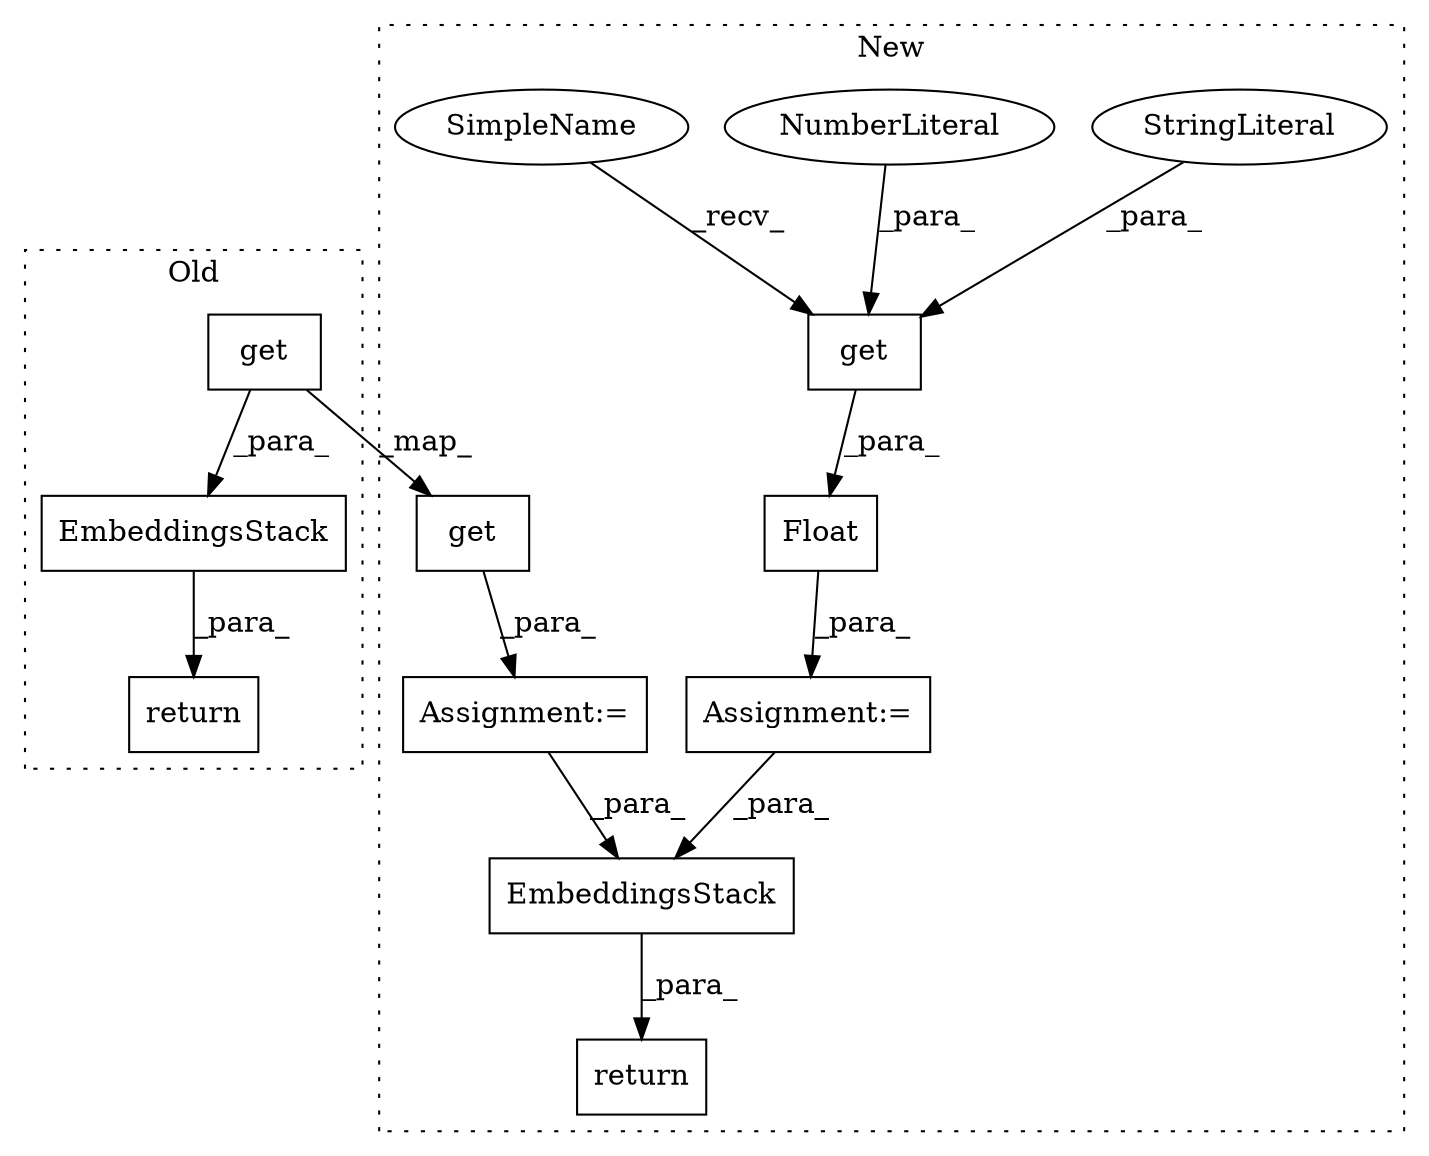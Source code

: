 digraph G {
subgraph cluster0 {
1 [label="EmbeddingsStack" a="32" s="12912,12982" l="16,1" shape="box"];
4 [label="get" a="32" s="12946,12981" l="4,1" shape="box"];
10 [label="return" a="41" s="12905" l="7" shape="box"];
label = "Old";
style="dotted";
}
subgraph cluster1 {
2 [label="get" a="32" s="13742,13770" l="4,1" shape="box"];
3 [label="EmbeddingsStack" a="32" s="13825,13885" l="16,1" shape="box"];
5 [label="get" a="32" s="13668,13703" l="4,1" shape="box"];
6 [label="Assignment:=" a="7" s="13660" l="1" shape="box"];
7 [label="Assignment:=" a="7" s="13728" l="1" shape="box"];
8 [label="StringLiteral" a="45" s="13746" l="20" shape="ellipse"];
9 [label="return" a="41" s="13818" l="7" shape="box"];
11 [label="Float" a="32" s="13729,13771" l="6,1" shape="box"];
12 [label="NumberLiteral" a="34" s="13767" l="3" shape="ellipse"];
13 [label="SimpleName" a="42" s="13735" l="6" shape="ellipse"];
label = "New";
style="dotted";
}
1 -> 10 [label="_para_"];
2 -> 11 [label="_para_"];
3 -> 9 [label="_para_"];
4 -> 1 [label="_para_"];
4 -> 5 [label="_map_"];
5 -> 6 [label="_para_"];
6 -> 3 [label="_para_"];
7 -> 3 [label="_para_"];
8 -> 2 [label="_para_"];
11 -> 7 [label="_para_"];
12 -> 2 [label="_para_"];
13 -> 2 [label="_recv_"];
}